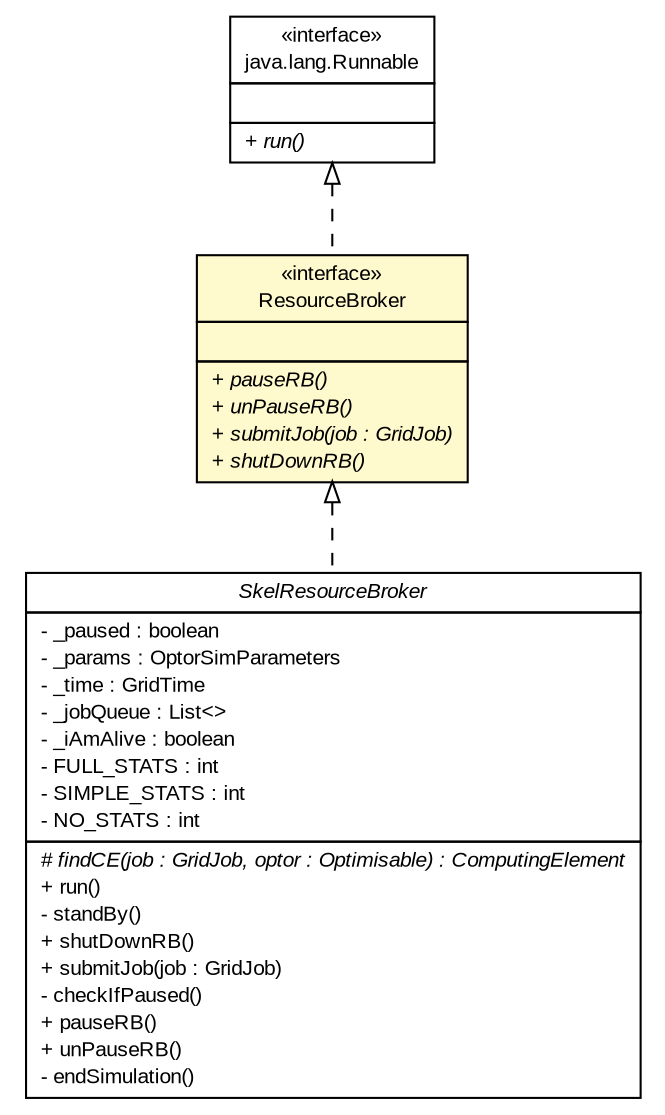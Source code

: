 #!/usr/local/bin/dot
#
# Class diagram 
# Generated by UMLGraph version R5_7_2-3-gee82a7 (http://www.umlgraph.org/)
#

digraph G {
	edge [fontname="arial",fontsize=10,labelfontname="arial",labelfontsize=10];
	node [fontname="arial",fontsize=10,shape=plaintext];
	nodesep=0.25;
	ranksep=0.5;
	// org.edg.data.replication.optorsim.SkelResourceBroker
	c8879 [label=<<table title="org.edg.data.replication.optorsim.SkelResourceBroker" border="0" cellborder="1" cellspacing="0" cellpadding="2" port="p" href="./SkelResourceBroker.html">
		<tr><td><table border="0" cellspacing="0" cellpadding="1">
<tr><td align="center" balign="center"><font face="arial italic"> SkelResourceBroker </font></td></tr>
		</table></td></tr>
		<tr><td><table border="0" cellspacing="0" cellpadding="1">
<tr><td align="left" balign="left"> - _paused : boolean </td></tr>
<tr><td align="left" balign="left"> - _params : OptorSimParameters </td></tr>
<tr><td align="left" balign="left"> - _time : GridTime </td></tr>
<tr><td align="left" balign="left"> - _jobQueue : List&lt;&gt; </td></tr>
<tr><td align="left" balign="left"> - _iAmAlive : boolean </td></tr>
<tr><td align="left" balign="left"> - FULL_STATS : int </td></tr>
<tr><td align="left" balign="left"> - SIMPLE_STATS : int </td></tr>
<tr><td align="left" balign="left"> - NO_STATS : int </td></tr>
		</table></td></tr>
		<tr><td><table border="0" cellspacing="0" cellpadding="1">
<tr><td align="left" balign="left"><font face="arial italic" point-size="10.0"> # findCE(job : GridJob, optor : Optimisable) : ComputingElement </font></td></tr>
<tr><td align="left" balign="left"> + run() </td></tr>
<tr><td align="left" balign="left"> - standBy() </td></tr>
<tr><td align="left" balign="left"> + shutDownRB() </td></tr>
<tr><td align="left" balign="left"> + submitJob(job : GridJob) </td></tr>
<tr><td align="left" balign="left"> - checkIfPaused() </td></tr>
<tr><td align="left" balign="left"> + pauseRB() </td></tr>
<tr><td align="left" balign="left"> + unPauseRB() </td></tr>
<tr><td align="left" balign="left"> - endSimulation() </td></tr>
		</table></td></tr>
		</table>>, URL="./SkelResourceBroker.html", fontname="arial", fontcolor="black", fontsize=10.0];
	// org.edg.data.replication.optorsim.ResourceBroker
	c8887 [label=<<table title="org.edg.data.replication.optorsim.ResourceBroker" border="0" cellborder="1" cellspacing="0" cellpadding="2" port="p" bgcolor="lemonChiffon" href="./ResourceBroker.html">
		<tr><td><table border="0" cellspacing="0" cellpadding="1">
<tr><td align="center" balign="center"> &#171;interface&#187; </td></tr>
<tr><td align="center" balign="center"> ResourceBroker </td></tr>
		</table></td></tr>
		<tr><td><table border="0" cellspacing="0" cellpadding="1">
<tr><td align="left" balign="left">  </td></tr>
		</table></td></tr>
		<tr><td><table border="0" cellspacing="0" cellpadding="1">
<tr><td align="left" balign="left"><font face="arial italic" point-size="10.0"> + pauseRB() </font></td></tr>
<tr><td align="left" balign="left"><font face="arial italic" point-size="10.0"> + unPauseRB() </font></td></tr>
<tr><td align="left" balign="left"><font face="arial italic" point-size="10.0"> + submitJob(job : GridJob) </font></td></tr>
<tr><td align="left" balign="left"><font face="arial italic" point-size="10.0"> + shutDownRB() </font></td></tr>
		</table></td></tr>
		</table>>, URL="./ResourceBroker.html", fontname="arial", fontcolor="black", fontsize=10.0];
	//org.edg.data.replication.optorsim.SkelResourceBroker implements org.edg.data.replication.optorsim.ResourceBroker
	c8887:p -> c8879:p [dir=back,arrowtail=empty,style=dashed];
	//org.edg.data.replication.optorsim.ResourceBroker implements java.lang.Runnable
	c8978:p -> c8887:p [dir=back,arrowtail=empty,style=dashed];
	// java.lang.Runnable
	c8978 [label=<<table title="java.lang.Runnable" border="0" cellborder="1" cellspacing="0" cellpadding="2" port="p" href="http://java.sun.com/j2se/1.4.2/docs/api/java/lang/Runnable.html">
		<tr><td><table border="0" cellspacing="0" cellpadding="1">
<tr><td align="center" balign="center"> &#171;interface&#187; </td></tr>
<tr><td align="center" balign="center"> java.lang.Runnable </td></tr>
		</table></td></tr>
		<tr><td><table border="0" cellspacing="0" cellpadding="1">
<tr><td align="left" balign="left">  </td></tr>
		</table></td></tr>
		<tr><td><table border="0" cellspacing="0" cellpadding="1">
<tr><td align="left" balign="left"><font face="arial italic" point-size="10.0"> + run() </font></td></tr>
		</table></td></tr>
		</table>>, URL="http://java.sun.com/j2se/1.4.2/docs/api/java/lang/Runnable.html", fontname="arial", fontcolor="black", fontsize=10.0];
}

